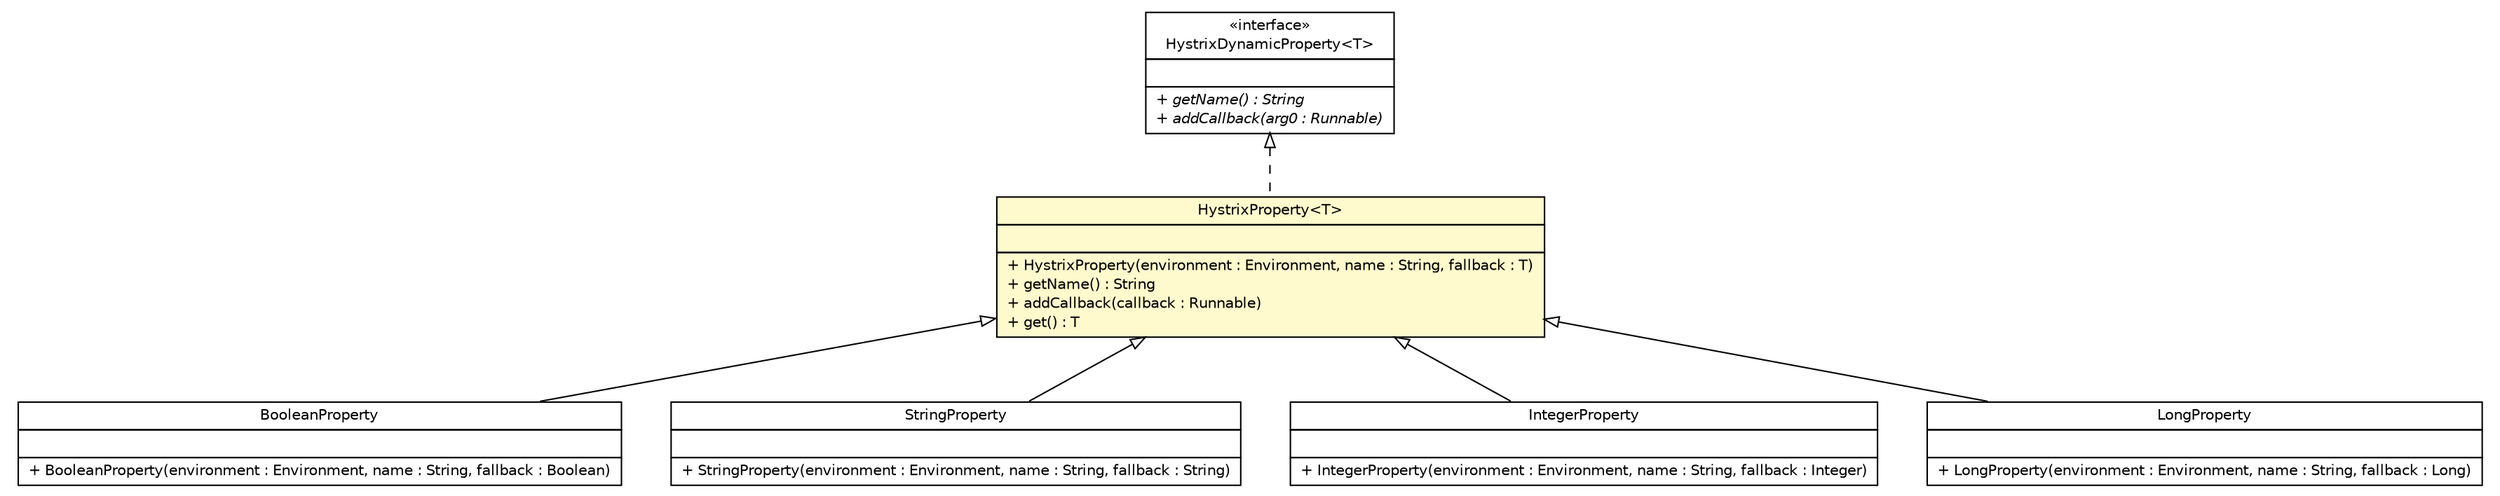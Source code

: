 #!/usr/local/bin/dot
#
# Class diagram 
# Generated by UMLGraph version R5_6-24-gf6e263 (http://www.umlgraph.org/)
#

digraph G {
	edge [fontname="Helvetica",fontsize=10,labelfontname="Helvetica",labelfontsize=10];
	node [fontname="Helvetica",fontsize=10,shape=plaintext];
	nodesep=0.25;
	ranksep=0.5;
	// com.yirendai.oss.lib.histrix.config.HystrixProperty<T>
	c65 [label=<<table title="com.yirendai.oss.lib.histrix.config.HystrixProperty" border="0" cellborder="1" cellspacing="0" cellpadding="2" port="p" bgcolor="lemonChiffon" href="./HystrixProperty.html">
		<tr><td><table border="0" cellspacing="0" cellpadding="1">
<tr><td align="center" balign="center"> HystrixProperty&lt;T&gt; </td></tr>
		</table></td></tr>
		<tr><td><table border="0" cellspacing="0" cellpadding="1">
<tr><td align="left" balign="left">  </td></tr>
		</table></td></tr>
		<tr><td><table border="0" cellspacing="0" cellpadding="1">
<tr><td align="left" balign="left"> + HystrixProperty(environment : Environment, name : String, fallback : T) </td></tr>
<tr><td align="left" balign="left"> + getName() : String </td></tr>
<tr><td align="left" balign="left"> + addCallback(callback : Runnable) </td></tr>
<tr><td align="left" balign="left"> + get() : T </td></tr>
		</table></td></tr>
		</table>>, URL="./HystrixProperty.html", fontname="Helvetica", fontcolor="black", fontsize=10.0];
	// com.yirendai.oss.lib.histrix.config.HystrixProperty.BooleanProperty
	c66 [label=<<table title="com.yirendai.oss.lib.histrix.config.HystrixProperty.BooleanProperty" border="0" cellborder="1" cellspacing="0" cellpadding="2" port="p" href="./HystrixProperty.BooleanProperty.html">
		<tr><td><table border="0" cellspacing="0" cellpadding="1">
<tr><td align="center" balign="center"> BooleanProperty </td></tr>
		</table></td></tr>
		<tr><td><table border="0" cellspacing="0" cellpadding="1">
<tr><td align="left" balign="left">  </td></tr>
		</table></td></tr>
		<tr><td><table border="0" cellspacing="0" cellpadding="1">
<tr><td align="left" balign="left"> + BooleanProperty(environment : Environment, name : String, fallback : Boolean) </td></tr>
		</table></td></tr>
		</table>>, URL="./HystrixProperty.BooleanProperty.html", fontname="Helvetica", fontcolor="black", fontsize=10.0];
	// com.yirendai.oss.lib.histrix.config.HystrixProperty.StringProperty
	c67 [label=<<table title="com.yirendai.oss.lib.histrix.config.HystrixProperty.StringProperty" border="0" cellborder="1" cellspacing="0" cellpadding="2" port="p" href="./HystrixProperty.StringProperty.html">
		<tr><td><table border="0" cellspacing="0" cellpadding="1">
<tr><td align="center" balign="center"> StringProperty </td></tr>
		</table></td></tr>
		<tr><td><table border="0" cellspacing="0" cellpadding="1">
<tr><td align="left" balign="left">  </td></tr>
		</table></td></tr>
		<tr><td><table border="0" cellspacing="0" cellpadding="1">
<tr><td align="left" balign="left"> + StringProperty(environment : Environment, name : String, fallback : String) </td></tr>
		</table></td></tr>
		</table>>, URL="./HystrixProperty.StringProperty.html", fontname="Helvetica", fontcolor="black", fontsize=10.0];
	// com.yirendai.oss.lib.histrix.config.HystrixProperty.IntegerProperty
	c68 [label=<<table title="com.yirendai.oss.lib.histrix.config.HystrixProperty.IntegerProperty" border="0" cellborder="1" cellspacing="0" cellpadding="2" port="p" href="./HystrixProperty.IntegerProperty.html">
		<tr><td><table border="0" cellspacing="0" cellpadding="1">
<tr><td align="center" balign="center"> IntegerProperty </td></tr>
		</table></td></tr>
		<tr><td><table border="0" cellspacing="0" cellpadding="1">
<tr><td align="left" balign="left">  </td></tr>
		</table></td></tr>
		<tr><td><table border="0" cellspacing="0" cellpadding="1">
<tr><td align="left" balign="left"> + IntegerProperty(environment : Environment, name : String, fallback : Integer) </td></tr>
		</table></td></tr>
		</table>>, URL="./HystrixProperty.IntegerProperty.html", fontname="Helvetica", fontcolor="black", fontsize=10.0];
	// com.yirendai.oss.lib.histrix.config.HystrixProperty.LongProperty
	c69 [label=<<table title="com.yirendai.oss.lib.histrix.config.HystrixProperty.LongProperty" border="0" cellborder="1" cellspacing="0" cellpadding="2" port="p" href="./HystrixProperty.LongProperty.html">
		<tr><td><table border="0" cellspacing="0" cellpadding="1">
<tr><td align="center" balign="center"> LongProperty </td></tr>
		</table></td></tr>
		<tr><td><table border="0" cellspacing="0" cellpadding="1">
<tr><td align="left" balign="left">  </td></tr>
		</table></td></tr>
		<tr><td><table border="0" cellspacing="0" cellpadding="1">
<tr><td align="left" balign="left"> + LongProperty(environment : Environment, name : String, fallback : Long) </td></tr>
		</table></td></tr>
		</table>>, URL="./HystrixProperty.LongProperty.html", fontname="Helvetica", fontcolor="black", fontsize=10.0];
	//com.yirendai.oss.lib.histrix.config.HystrixProperty<T> implements com.netflix.hystrix.strategy.properties.HystrixDynamicProperty<T>
	c71:p -> c65:p [dir=back,arrowtail=empty,style=dashed];
	//com.yirendai.oss.lib.histrix.config.HystrixProperty.BooleanProperty extends com.yirendai.oss.lib.histrix.config.HystrixProperty<java.lang.Boolean>
	c65:p -> c66:p [dir=back,arrowtail=empty];
	//com.yirendai.oss.lib.histrix.config.HystrixProperty.StringProperty extends com.yirendai.oss.lib.histrix.config.HystrixProperty<java.lang.String>
	c65:p -> c67:p [dir=back,arrowtail=empty];
	//com.yirendai.oss.lib.histrix.config.HystrixProperty.IntegerProperty extends com.yirendai.oss.lib.histrix.config.HystrixProperty<java.lang.Integer>
	c65:p -> c68:p [dir=back,arrowtail=empty];
	//com.yirendai.oss.lib.histrix.config.HystrixProperty.LongProperty extends com.yirendai.oss.lib.histrix.config.HystrixProperty<java.lang.Long>
	c65:p -> c69:p [dir=back,arrowtail=empty];
	// com.netflix.hystrix.strategy.properties.HystrixDynamicProperty<T>
	c71 [label=<<table title="com.netflix.hystrix.strategy.properties.HystrixDynamicProperty" border="0" cellborder="1" cellspacing="0" cellpadding="2" port="p" href="http://java.sun.com/j2se/1.4.2/docs/api/com/netflix/hystrix/strategy/properties/HystrixDynamicProperty.html">
		<tr><td><table border="0" cellspacing="0" cellpadding="1">
<tr><td align="center" balign="center"> &#171;interface&#187; </td></tr>
<tr><td align="center" balign="center"> HystrixDynamicProperty&lt;T&gt; </td></tr>
		</table></td></tr>
		<tr><td><table border="0" cellspacing="0" cellpadding="1">
<tr><td align="left" balign="left">  </td></tr>
		</table></td></tr>
		<tr><td><table border="0" cellspacing="0" cellpadding="1">
<tr><td align="left" balign="left"><font face="Helvetica-Oblique" point-size="10.0"> + getName() : String </font></td></tr>
<tr><td align="left" balign="left"><font face="Helvetica-Oblique" point-size="10.0"> + addCallback(arg0 : Runnable) </font></td></tr>
		</table></td></tr>
		</table>>, URL="http://java.sun.com/j2se/1.4.2/docs/api/com/netflix/hystrix/strategy/properties/HystrixDynamicProperty.html", fontname="Helvetica", fontcolor="black", fontsize=10.0];
}

